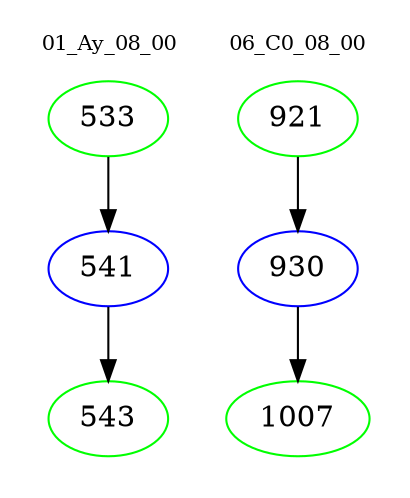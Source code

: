 digraph{
subgraph cluster_0 {
color = white
label = "01_Ay_08_00";
fontsize=10;
T0_533 [label="533", color="green"]
T0_533 -> T0_541 [color="black"]
T0_541 [label="541", color="blue"]
T0_541 -> T0_543 [color="black"]
T0_543 [label="543", color="green"]
}
subgraph cluster_1 {
color = white
label = "06_C0_08_00";
fontsize=10;
T1_921 [label="921", color="green"]
T1_921 -> T1_930 [color="black"]
T1_930 [label="930", color="blue"]
T1_930 -> T1_1007 [color="black"]
T1_1007 [label="1007", color="green"]
}
}
